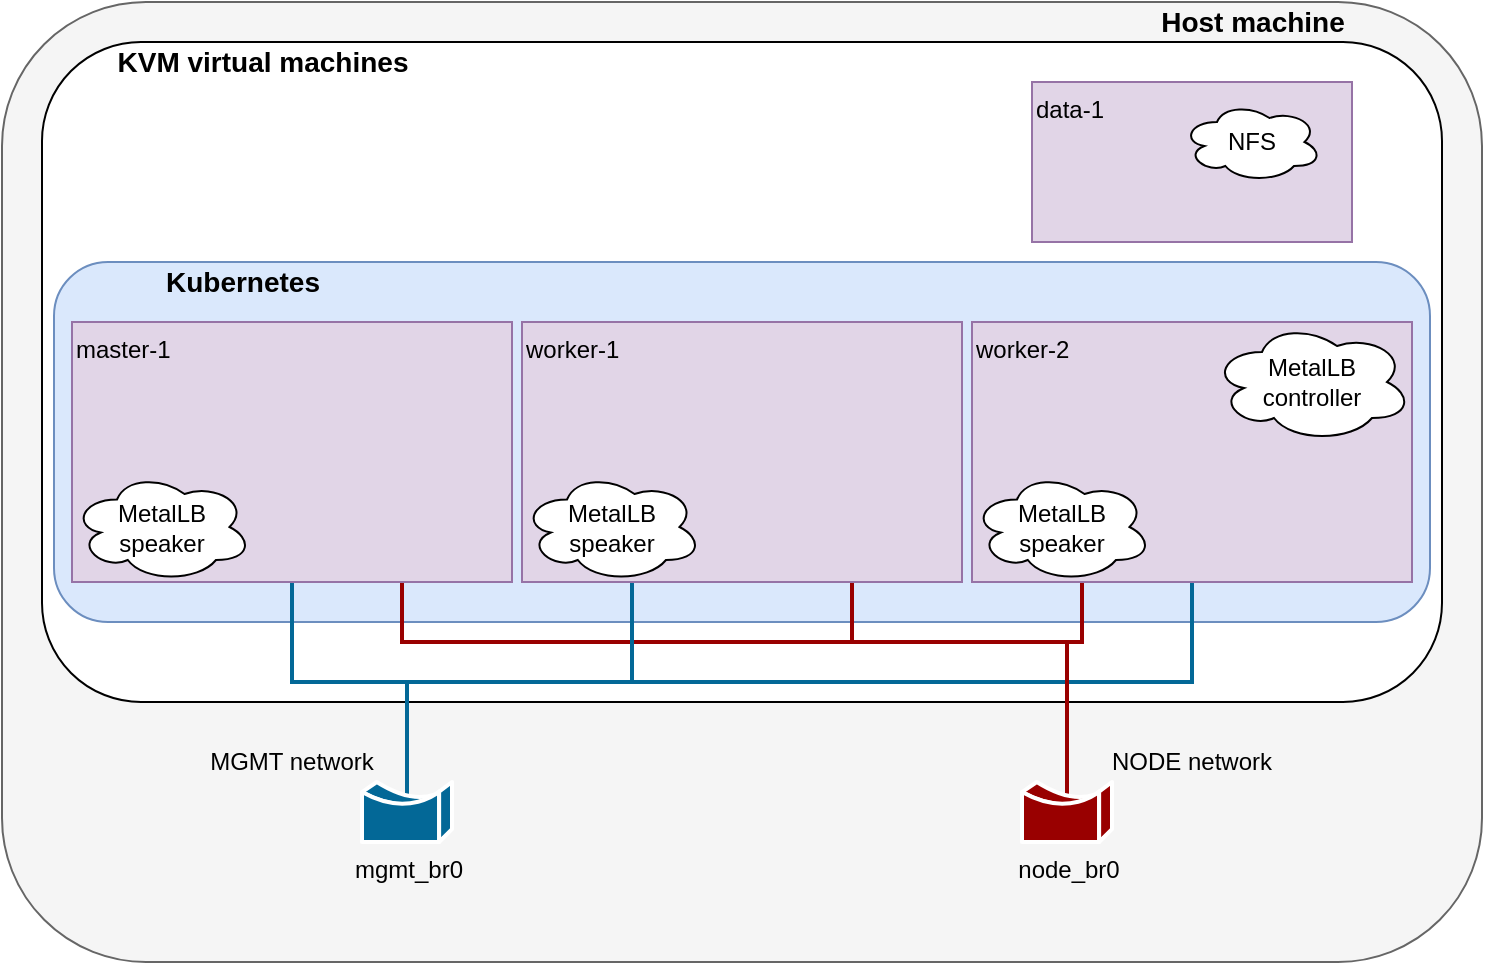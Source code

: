 <mxfile version="14.5.1" type="device"><diagram id="rp1hOsIYNSXzRboNR3zK" name="Page-1"><mxGraphModel dx="1102" dy="582" grid="1" gridSize="10" guides="1" tooltips="1" connect="1" arrows="1" fold="1" page="1" pageScale="1" pageWidth="850" pageHeight="1100" math="0" shadow="0"><root><mxCell id="0"/><mxCell id="1" parent="0"/><mxCell id="QOcHk8TOYj-UJlOSexjI-1" value="" style="rounded=1;whiteSpace=wrap;html=1;fillColor=#f5f5f5;strokeColor=#666666;fontColor=#333333;" parent="1" vertex="1"><mxGeometry x="70" y="190" width="740" height="480" as="geometry"/></mxCell><mxCell id="QOcHk8TOYj-UJlOSexjI-16" value="" style="rounded=1;whiteSpace=wrap;html=1;" parent="1" vertex="1"><mxGeometry x="90" y="210" width="700" height="330" as="geometry"/></mxCell><mxCell id="QOcHk8TOYj-UJlOSexjI-17" value="&lt;div style=&quot;font-size: 14px;&quot;&gt;KVM virtual machines&lt;/div&gt;" style="text;html=1;align=center;verticalAlign=middle;resizable=0;points=[];autosize=1;strokeColor=none;fontStyle=1;fontSize=14;" parent="1" vertex="1"><mxGeometry x="120" y="210" width="160" height="20" as="geometry"/></mxCell><mxCell id="QOcHk8TOYj-UJlOSexjI-38" value="Host machine" style="text;html=1;align=center;verticalAlign=middle;resizable=0;points=[];autosize=1;strokeColor=none;fontStyle=1;fontSize=14;" parent="1" vertex="1"><mxGeometry x="640" y="190" width="110" height="20" as="geometry"/></mxCell><mxCell id="4WgnA5DyKQU0Kzjkr-jN-2" value="" style="rounded=1;whiteSpace=wrap;html=1;fillColor=#dae8fc;strokeColor=#6c8ebf;" vertex="1" parent="1"><mxGeometry x="96" y="320" width="688" height="180" as="geometry"/></mxCell><mxCell id="4WgnA5DyKQU0Kzjkr-jN-7" style="edgeStyle=orthogonalEdgeStyle;rounded=0;orthogonalLoop=1;jettySize=auto;html=1;exitX=0.5;exitY=1;exitDx=0;exitDy=0;endArrow=none;endFill=0;strokeWidth=2;entryX=0.5;entryY=0.22;entryDx=0;entryDy=0;entryPerimeter=0;strokeColor=#036897;" edge="1" parent="1" source="QOcHk8TOYj-UJlOSexjI-2" target="4WgnA5DyKQU0Kzjkr-jN-6"><mxGeometry relative="1" as="geometry"><Array as="points"><mxPoint x="215" y="530"/><mxPoint x="273" y="530"/></Array></mxGeometry></mxCell><mxCell id="4WgnA5DyKQU0Kzjkr-jN-11" style="edgeStyle=orthogonalEdgeStyle;rounded=0;orthogonalLoop=1;jettySize=auto;html=1;exitX=0.75;exitY=1;exitDx=0;exitDy=0;entryX=0.5;entryY=0.22;entryDx=0;entryDy=0;entryPerimeter=0;endArrow=none;endFill=0;strokeWidth=2;strokeColor=#990000;" edge="1" parent="1" source="QOcHk8TOYj-UJlOSexjI-2" target="4WgnA5DyKQU0Kzjkr-jN-10"><mxGeometry relative="1" as="geometry"><Array as="points"><mxPoint x="270" y="510"/><mxPoint x="603" y="510"/></Array></mxGeometry></mxCell><mxCell id="QOcHk8TOYj-UJlOSexjI-2" value="master-1" style="rounded=0;whiteSpace=wrap;html=1;fillColor=#e1d5e7;strokeColor=#9673a6;verticalAlign=top;align=left;" parent="1" vertex="1"><mxGeometry x="105" y="350" width="220" height="130" as="geometry"/></mxCell><mxCell id="4WgnA5DyKQU0Kzjkr-jN-8" style="edgeStyle=orthogonalEdgeStyle;rounded=0;orthogonalLoop=1;jettySize=auto;html=1;exitX=0.25;exitY=1;exitDx=0;exitDy=0;endArrow=none;endFill=0;strokeWidth=2;entryX=0.5;entryY=0.22;entryDx=0;entryDy=0;entryPerimeter=0;strokeColor=#036897;" edge="1" parent="1" source="QOcHk8TOYj-UJlOSexjI-12" target="4WgnA5DyKQU0Kzjkr-jN-6"><mxGeometry relative="1" as="geometry"><mxPoint x="270" y="580" as="targetPoint"/><Array as="points"><mxPoint x="385" y="530"/><mxPoint x="273" y="530"/></Array></mxGeometry></mxCell><mxCell id="4WgnA5DyKQU0Kzjkr-jN-12" style="edgeStyle=orthogonalEdgeStyle;rounded=0;orthogonalLoop=1;jettySize=auto;html=1;exitX=0.75;exitY=1;exitDx=0;exitDy=0;endArrow=none;endFill=0;strokeWidth=2;entryX=0.5;entryY=0.22;entryDx=0;entryDy=0;entryPerimeter=0;strokeColor=#990000;" edge="1" parent="1" source="QOcHk8TOYj-UJlOSexjI-12" target="4WgnA5DyKQU0Kzjkr-jN-10"><mxGeometry relative="1" as="geometry"><mxPoint x="600" y="580" as="targetPoint"/><Array as="points"><mxPoint x="495" y="510"/><mxPoint x="603" y="510"/></Array></mxGeometry></mxCell><mxCell id="QOcHk8TOYj-UJlOSexjI-12" value="worker-1" style="rounded=0;whiteSpace=wrap;html=1;fillColor=#e1d5e7;strokeColor=#9673a6;verticalAlign=top;align=left;" parent="1" vertex="1"><mxGeometry x="330" y="350" width="220" height="130" as="geometry"/></mxCell><mxCell id="4WgnA5DyKQU0Kzjkr-jN-9" style="edgeStyle=orthogonalEdgeStyle;rounded=0;orthogonalLoop=1;jettySize=auto;html=1;exitX=0.5;exitY=1;exitDx=0;exitDy=0;endArrow=none;endFill=0;strokeWidth=2;entryX=0.5;entryY=0.22;entryDx=0;entryDy=0;entryPerimeter=0;strokeColor=#036897;" edge="1" parent="1" source="4WgnA5DyKQU0Kzjkr-jN-1" target="4WgnA5DyKQU0Kzjkr-jN-6"><mxGeometry relative="1" as="geometry"><mxPoint x="270" y="580" as="targetPoint"/><Array as="points"><mxPoint x="665" y="530"/><mxPoint x="273" y="530"/></Array></mxGeometry></mxCell><mxCell id="4WgnA5DyKQU0Kzjkr-jN-14" style="edgeStyle=orthogonalEdgeStyle;rounded=0;orthogonalLoop=1;jettySize=auto;html=1;exitX=0.25;exitY=1;exitDx=0;exitDy=0;entryX=0.5;entryY=0.22;entryDx=0;entryDy=0;entryPerimeter=0;endArrow=none;endFill=0;strokeWidth=2;strokeColor=#990000;" edge="1" parent="1" source="4WgnA5DyKQU0Kzjkr-jN-1" target="4WgnA5DyKQU0Kzjkr-jN-10"><mxGeometry relative="1" as="geometry"><Array as="points"><mxPoint x="610" y="510"/><mxPoint x="603" y="510"/></Array></mxGeometry></mxCell><mxCell id="4WgnA5DyKQU0Kzjkr-jN-1" value="worker-2" style="rounded=0;whiteSpace=wrap;html=1;fillColor=#e1d5e7;strokeColor=#9673a6;verticalAlign=top;align=left;" vertex="1" parent="1"><mxGeometry x="555" y="350" width="220" height="130" as="geometry"/></mxCell><mxCell id="4WgnA5DyKQU0Kzjkr-jN-3" value="&lt;div style=&quot;font-size: 14px&quot;&gt;Kubernetes&lt;/div&gt;" style="text;html=1;align=center;verticalAlign=middle;resizable=0;points=[];autosize=1;strokeColor=none;fontStyle=1;fontSize=14;" vertex="1" parent="1"><mxGeometry x="145" y="320" width="90" height="20" as="geometry"/></mxCell><mxCell id="4WgnA5DyKQU0Kzjkr-jN-4" value="MGMT network" style="text;html=1;strokeColor=none;fillColor=none;align=center;verticalAlign=middle;whiteSpace=wrap;rounded=0;" vertex="1" parent="1"><mxGeometry x="165" y="560" width="100" height="20" as="geometry"/></mxCell><mxCell id="4WgnA5DyKQU0Kzjkr-jN-5" value="NODE network" style="text;html=1;strokeColor=none;fillColor=none;align=center;verticalAlign=middle;whiteSpace=wrap;rounded=0;" vertex="1" parent="1"><mxGeometry x="615" y="560" width="100" height="20" as="geometry"/></mxCell><mxCell id="4WgnA5DyKQU0Kzjkr-jN-6" value="mgmt_br0" style="shape=mxgraph.cisco.misc.bridge;html=1;pointerEvents=1;dashed=0;fillColor=#036897;strokeColor=#ffffff;strokeWidth=2;verticalLabelPosition=bottom;verticalAlign=top;align=center;outlineConnect=0;" vertex="1" parent="1"><mxGeometry x="250" y="580" width="45" height="30" as="geometry"/></mxCell><mxCell id="4WgnA5DyKQU0Kzjkr-jN-10" value="node_br0" style="shape=mxgraph.cisco.misc.bridge;html=1;pointerEvents=1;dashed=0;strokeColor=#ffffff;strokeWidth=2;verticalLabelPosition=bottom;verticalAlign=top;align=center;outlineConnect=0;fillColor=#990000;" vertex="1" parent="1"><mxGeometry x="580" y="580" width="45" height="30" as="geometry"/></mxCell><mxCell id="4WgnA5DyKQU0Kzjkr-jN-15" value="data-1" style="rounded=0;whiteSpace=wrap;html=1;fillColor=#e1d5e7;strokeColor=#9673a6;align=left;verticalAlign=top;" vertex="1" parent="1"><mxGeometry x="585" y="230" width="160" height="80" as="geometry"/></mxCell><mxCell id="4WgnA5DyKQU0Kzjkr-jN-16" value="NFS" style="ellipse;shape=cloud;whiteSpace=wrap;html=1;align=center;" vertex="1" parent="1"><mxGeometry x="660" y="240" width="70" height="40" as="geometry"/></mxCell><mxCell id="4WgnA5DyKQU0Kzjkr-jN-17" value="MetalLB&lt;br&gt;controller" style="ellipse;shape=cloud;whiteSpace=wrap;html=1;align=center;" vertex="1" parent="1"><mxGeometry x="675" y="350" width="100" height="60" as="geometry"/></mxCell><mxCell id="4WgnA5DyKQU0Kzjkr-jN-18" value="MetalLB&lt;br&gt;speaker" style="ellipse;shape=cloud;whiteSpace=wrap;html=1;align=center;" vertex="1" parent="1"><mxGeometry x="330" y="425" width="90" height="55" as="geometry"/></mxCell><mxCell id="4WgnA5DyKQU0Kzjkr-jN-19" value="MetalLB&lt;br&gt;speaker" style="ellipse;shape=cloud;whiteSpace=wrap;html=1;align=center;" vertex="1" parent="1"><mxGeometry x="105" y="425" width="90" height="55" as="geometry"/></mxCell><mxCell id="4WgnA5DyKQU0Kzjkr-jN-20" value="MetalLB&lt;br&gt;speaker" style="ellipse;shape=cloud;whiteSpace=wrap;html=1;align=center;" vertex="1" parent="1"><mxGeometry x="555" y="425" width="90" height="55" as="geometry"/></mxCell></root></mxGraphModel></diagram></mxfile>